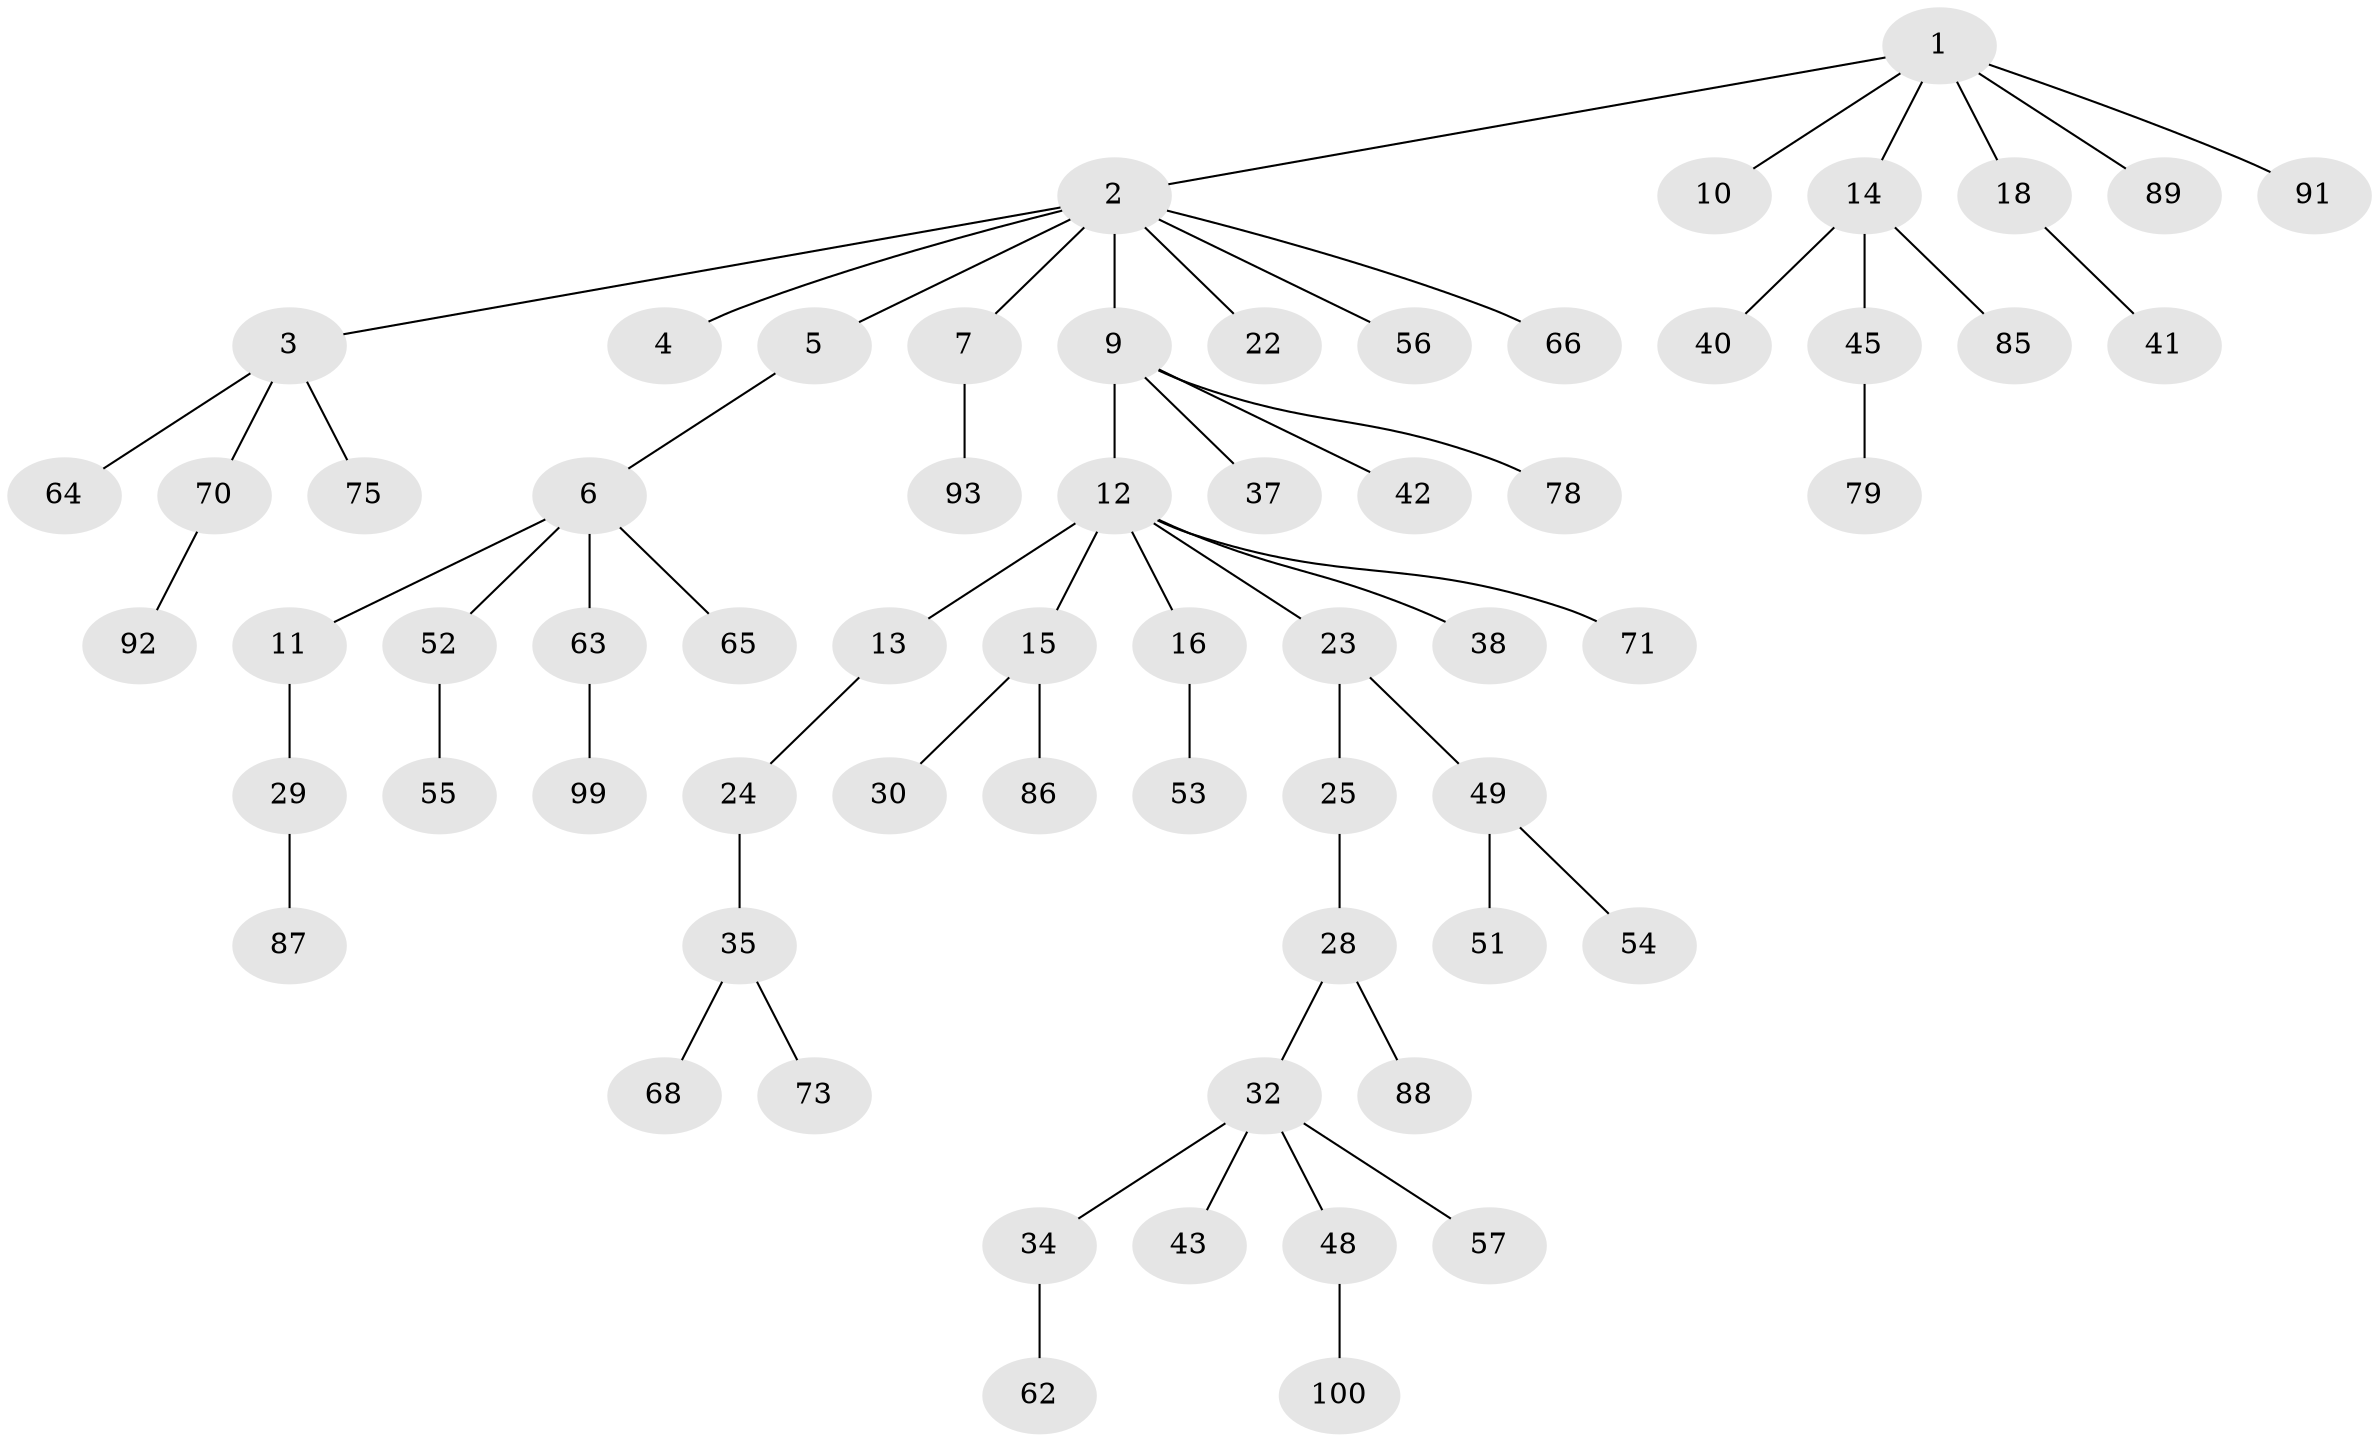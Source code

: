 // original degree distribution, {6: 0.02, 8: 0.01, 2: 0.34, 4: 0.07, 3: 0.1, 1: 0.45, 7: 0.01}
// Generated by graph-tools (version 1.1) at 2025/38/02/21/25 10:38:55]
// undirected, 64 vertices, 63 edges
graph export_dot {
graph [start="1"]
  node [color=gray90,style=filled];
  1 [super="+61"];
  2 [super="+46"];
  3 [super="+36"];
  4 [super="+20"];
  5;
  6 [super="+47"];
  7 [super="+8"];
  9 [super="+39"];
  10 [super="+81"];
  11 [super="+33"];
  12 [super="+17"];
  13;
  14 [super="+27"];
  15;
  16 [super="+19"];
  18 [super="+21"];
  22 [super="+84"];
  23 [super="+31"];
  24 [super="+26"];
  25;
  28;
  29 [super="+50"];
  30 [super="+82"];
  32 [super="+74"];
  34 [super="+60"];
  35 [super="+59"];
  37;
  38;
  40;
  41 [super="+44"];
  42 [super="+83"];
  43;
  45 [super="+98"];
  48 [super="+77"];
  49 [super="+69"];
  51 [super="+72"];
  52;
  53;
  54 [super="+58"];
  55 [super="+76"];
  56;
  57;
  62 [super="+90"];
  63 [super="+67"];
  64;
  65;
  66 [super="+94"];
  68;
  70 [super="+80"];
  71;
  73;
  75;
  78;
  79 [super="+95"];
  85;
  86 [super="+96"];
  87;
  88;
  89 [super="+97"];
  91;
  92;
  93;
  99;
  100;
  1 -- 2;
  1 -- 10;
  1 -- 14;
  1 -- 18;
  1 -- 91;
  1 -- 89;
  2 -- 3;
  2 -- 4;
  2 -- 5;
  2 -- 7;
  2 -- 9;
  2 -- 22;
  2 -- 56;
  2 -- 66;
  3 -- 64;
  3 -- 75;
  3 -- 70;
  5 -- 6;
  6 -- 11;
  6 -- 52;
  6 -- 65;
  6 -- 63;
  7 -- 93;
  9 -- 12;
  9 -- 37;
  9 -- 42;
  9 -- 78;
  11 -- 29;
  12 -- 13;
  12 -- 15;
  12 -- 16;
  12 -- 23;
  12 -- 71;
  12 -- 38;
  13 -- 24;
  14 -- 40;
  14 -- 45;
  14 -- 85;
  15 -- 30;
  15 -- 86;
  16 -- 53;
  18 -- 41;
  23 -- 25;
  23 -- 49;
  24 -- 35;
  25 -- 28;
  28 -- 32;
  28 -- 88;
  29 -- 87;
  32 -- 34;
  32 -- 43;
  32 -- 48;
  32 -- 57;
  34 -- 62;
  35 -- 68;
  35 -- 73;
  45 -- 79;
  48 -- 100;
  49 -- 51;
  49 -- 54;
  52 -- 55;
  63 -- 99;
  70 -- 92;
}
